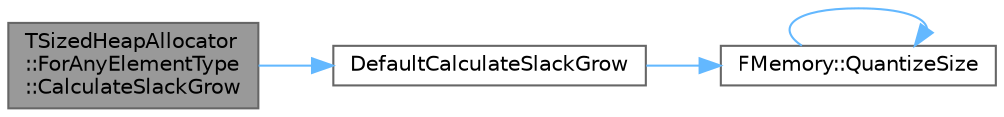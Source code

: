 digraph "TSizedHeapAllocator::ForAnyElementType::CalculateSlackGrow"
{
 // INTERACTIVE_SVG=YES
 // LATEX_PDF_SIZE
  bgcolor="transparent";
  edge [fontname=Helvetica,fontsize=10,labelfontname=Helvetica,labelfontsize=10];
  node [fontname=Helvetica,fontsize=10,shape=box,height=0.2,width=0.4];
  rankdir="LR";
  Node1 [id="Node000001",label="TSizedHeapAllocator\l::ForAnyElementType\l::CalculateSlackGrow",height=0.2,width=0.4,color="gray40", fillcolor="grey60", style="filled", fontcolor="black",tooltip=" "];
  Node1 -> Node2 [id="edge1_Node000001_Node000002",color="steelblue1",style="solid",tooltip=" "];
  Node2 [id="Node000002",label="DefaultCalculateSlackGrow",height=0.2,width=0.4,color="grey40", fillcolor="white", style="filled",URL="$d7/dff/ContainerAllocationPolicies_8h.html#a8590ad621afa0ccc3b1bd0e66137db70",tooltip=" "];
  Node2 -> Node3 [id="edge2_Node000002_Node000003",color="steelblue1",style="solid",tooltip=" "];
  Node3 [id="Node000003",label="FMemory::QuantizeSize",height=0.2,width=0.4,color="grey40", fillcolor="white", style="filled",URL="$de/d4a/structFMemory.html#ae59ac0f68b3c1bef79e63341687569fb",tooltip="For some allocators this will return the actual size that should be requested to eliminate internal f..."];
  Node3 -> Node3 [id="edge3_Node000003_Node000003",color="steelblue1",style="solid",tooltip=" "];
}
